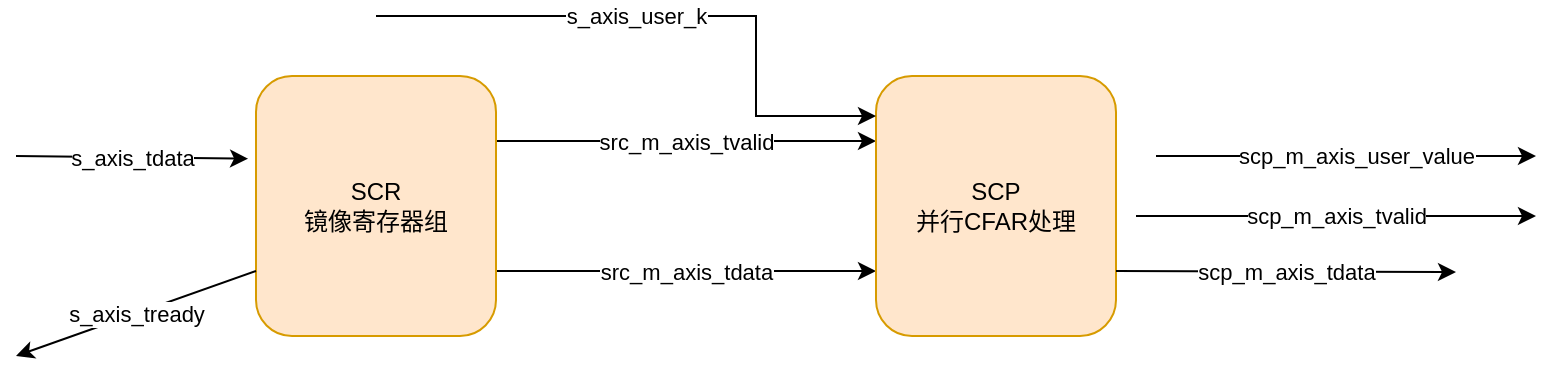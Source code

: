 <mxfile version="21.7.5" type="github">
  <diagram name="第 1 页" id="MMIvpzaHJmIF-wOhruwz">
    <mxGraphModel dx="746" dy="433" grid="1" gridSize="10" guides="1" tooltips="1" connect="1" arrows="1" fold="1" page="1" pageScale="1" pageWidth="827" pageHeight="1169" math="0" shadow="0">
      <root>
        <mxCell id="0" />
        <mxCell id="1" parent="0" />
        <mxCell id="EG7IUZiF70lTQAdEgtnv-1" value="src_m_axis_tvalid" style="edgeStyle=orthogonalEdgeStyle;rounded=0;orthogonalLoop=1;jettySize=auto;html=1;exitX=1;exitY=0.25;exitDx=0;exitDy=0;entryX=0;entryY=0.25;entryDx=0;entryDy=0;" edge="1" parent="1" source="EG7IUZiF70lTQAdEgtnv-3" target="EG7IUZiF70lTQAdEgtnv-4">
          <mxGeometry relative="1" as="geometry" />
        </mxCell>
        <mxCell id="EG7IUZiF70lTQAdEgtnv-2" value="src_m_axis_tdata" style="edgeStyle=orthogonalEdgeStyle;rounded=0;orthogonalLoop=1;jettySize=auto;html=1;exitX=1;exitY=0.75;exitDx=0;exitDy=0;entryX=0;entryY=0.75;entryDx=0;entryDy=0;" edge="1" parent="1" source="EG7IUZiF70lTQAdEgtnv-3" target="EG7IUZiF70lTQAdEgtnv-4">
          <mxGeometry relative="1" as="geometry" />
        </mxCell>
        <mxCell id="EG7IUZiF70lTQAdEgtnv-3" value="SCR&lt;br&gt;镜像寄存器组" style="rounded=1;whiteSpace=wrap;html=1;fillColor=#ffe6cc;strokeColor=#d79b00;" vertex="1" parent="1">
          <mxGeometry x="140" y="90" width="120" height="130" as="geometry" />
        </mxCell>
        <mxCell id="EG7IUZiF70lTQAdEgtnv-4" value="SCP&lt;br&gt;并行CFAR处理" style="rounded=1;whiteSpace=wrap;html=1;fillColor=#ffe6cc;strokeColor=#d79b00;" vertex="1" parent="1">
          <mxGeometry x="450" y="90" width="120" height="130" as="geometry" />
        </mxCell>
        <mxCell id="EG7IUZiF70lTQAdEgtnv-5" value="s_axis_tdata" style="endArrow=classic;html=1;rounded=0;entryX=-0.033;entryY=0.318;entryDx=0;entryDy=0;entryPerimeter=0;" edge="1" parent="1" target="EG7IUZiF70lTQAdEgtnv-3">
          <mxGeometry width="50" height="50" relative="1" as="geometry">
            <mxPoint x="20" y="130" as="sourcePoint" />
            <mxPoint x="70" y="120" as="targetPoint" />
          </mxGeometry>
        </mxCell>
        <mxCell id="EG7IUZiF70lTQAdEgtnv-6" value="s_axis_tready" style="endArrow=classic;html=1;rounded=0;exitX=0;exitY=0.75;exitDx=0;exitDy=0;" edge="1" parent="1" source="EG7IUZiF70lTQAdEgtnv-3">
          <mxGeometry width="50" height="50" relative="1" as="geometry">
            <mxPoint x="30" y="180" as="sourcePoint" />
            <mxPoint x="20" y="230" as="targetPoint" />
          </mxGeometry>
        </mxCell>
        <mxCell id="EG7IUZiF70lTQAdEgtnv-7" value="s_axis_user_k" style="edgeStyle=none;orthogonalLoop=1;jettySize=auto;html=1;rounded=0;" edge="1" parent="1">
          <mxGeometry x="-0.133" width="100" relative="1" as="geometry">
            <mxPoint x="200" y="60" as="sourcePoint" />
            <mxPoint x="450" y="110" as="targetPoint" />
            <Array as="points">
              <mxPoint x="390" y="60" />
              <mxPoint x="390" y="110" />
            </Array>
            <mxPoint as="offset" />
          </mxGeometry>
        </mxCell>
        <mxCell id="EG7IUZiF70lTQAdEgtnv-8" value="scp_m_axis_tdata" style="edgeStyle=none;orthogonalLoop=1;jettySize=auto;html=1;rounded=0;exitX=1;exitY=0.75;exitDx=0;exitDy=0;" edge="1" parent="1" source="EG7IUZiF70lTQAdEgtnv-4">
          <mxGeometry width="100" relative="1" as="geometry">
            <mxPoint x="610" y="190" as="sourcePoint" />
            <mxPoint x="740" y="188" as="targetPoint" />
            <Array as="points" />
          </mxGeometry>
        </mxCell>
        <mxCell id="EG7IUZiF70lTQAdEgtnv-9" value="scp_m_axis_tvalid" style="edgeStyle=none;orthogonalLoop=1;jettySize=auto;html=1;rounded=0;" edge="1" parent="1">
          <mxGeometry width="100" relative="1" as="geometry">
            <mxPoint x="580" y="160" as="sourcePoint" />
            <mxPoint x="780" y="160" as="targetPoint" />
            <Array as="points" />
            <mxPoint as="offset" />
          </mxGeometry>
        </mxCell>
        <mxCell id="EG7IUZiF70lTQAdEgtnv-10" value="scp_m_axis_user_value" style="edgeStyle=none;orthogonalLoop=1;jettySize=auto;html=1;rounded=0;" edge="1" parent="1">
          <mxGeometry x="0.053" width="100" relative="1" as="geometry">
            <mxPoint x="590" y="130" as="sourcePoint" />
            <mxPoint x="780" y="130" as="targetPoint" />
            <Array as="points" />
            <mxPoint as="offset" />
          </mxGeometry>
        </mxCell>
      </root>
    </mxGraphModel>
  </diagram>
</mxfile>
